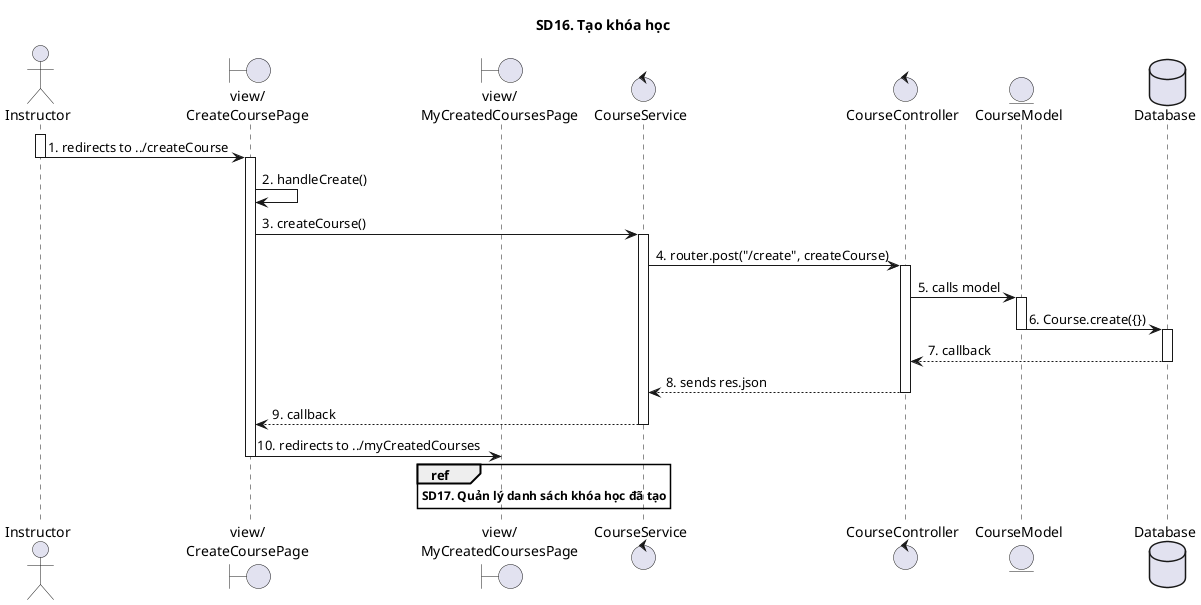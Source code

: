 @startuml

title SD16. Tạo khóa học

actor "Instructor" as Actor
boundary "view/\nCreateCoursePage" as CreateCoursePage
boundary "view/\nMyCreatedCoursesPage" as MyCreatedCoursesPage
control "CourseService"
control "CourseController"
entity "CourseModel"
database "Database" as Database

activate Actor
Actor -> CreateCoursePage: 1. redirects to ../createCourse
deactivate Actor
activate CreateCoursePage
CreateCoursePage -> CreateCoursePage: 2. handleCreate()
CreateCoursePage -> CourseService: 3. createCourse()
activate CourseService
CourseService -> CourseController: 4. router.post("/create", createCourse)
activate CourseController
CourseController -> CourseModel: 5. calls model
activate CourseModel
CourseModel -> Database: 6. Course.create({})
deactivate CourseModel
activate Database
Database --> CourseController: 7. callback
deactivate Database
CourseController --> CourseService: 8. sends res.json
deactivate CourseController
CourseService --> CreateCoursePage: 9. callback
deactivate CourseService
CreateCoursePage -> MyCreatedCoursesPage: 10. redirects to ../myCreatedCourses
deactivate CreateCoursePage
ref over MyCreatedCoursesPage
**SD17. Quản lý danh sách khóa học đã tạo**
end ref

@enduml